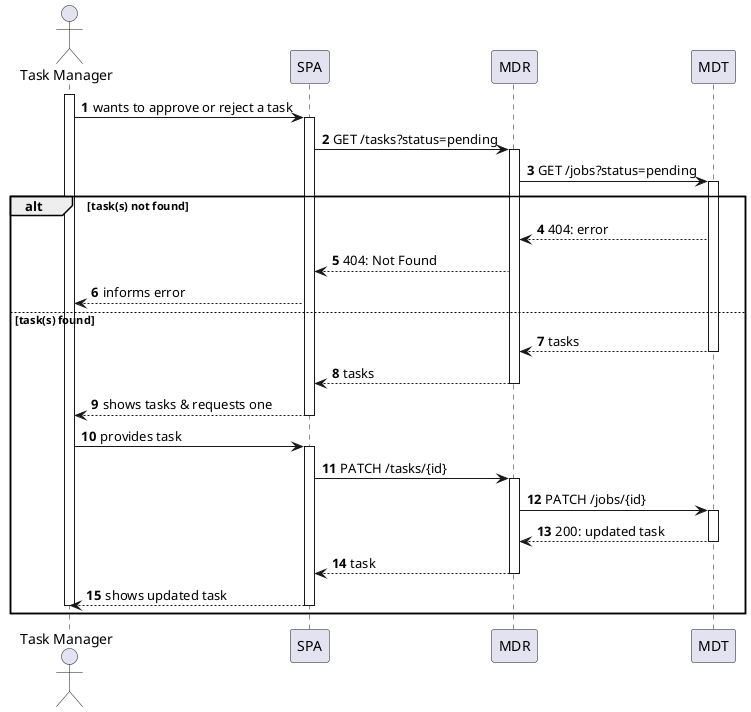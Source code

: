 @startuml
autonumber

actor "Task Manager" as usr

participant "SPA" as ui
participant "MDR" as mdr
participant "MDT" as mdt

activate usr
    usr -> ui : wants to approve or reject a task
    activate ui
        ui -> mdr : GET /tasks?status=pending
        activate mdr
            mdr -> mdt : GET /jobs?status=pending

            activate mdt

alt task(s) not found
                mdt --> mdr : 404: error
                mdr --> ui : 404: Not Found
                ui --> usr: informs error

else task(s) found
                mdt --> mdr : tasks
            deactivate mdt

            mdr --> ui : tasks
        deactivate mdr

        ui --> usr : shows tasks & requests one
    deactivate ui

    usr -> ui : provides task
    activate ui
        ui -> mdr : PATCH /tasks/{id}
        activate mdr
            mdr -> mdt : PATCH /jobs/{id}
            activate mdt
                mdt --> mdr : 200: updated task
            deactivate mdt

            mdr --> ui : task
        deactivate mdr

            ui --> usr : shows updated task
    deactivate ui
deactivate usr
end

@enduml

